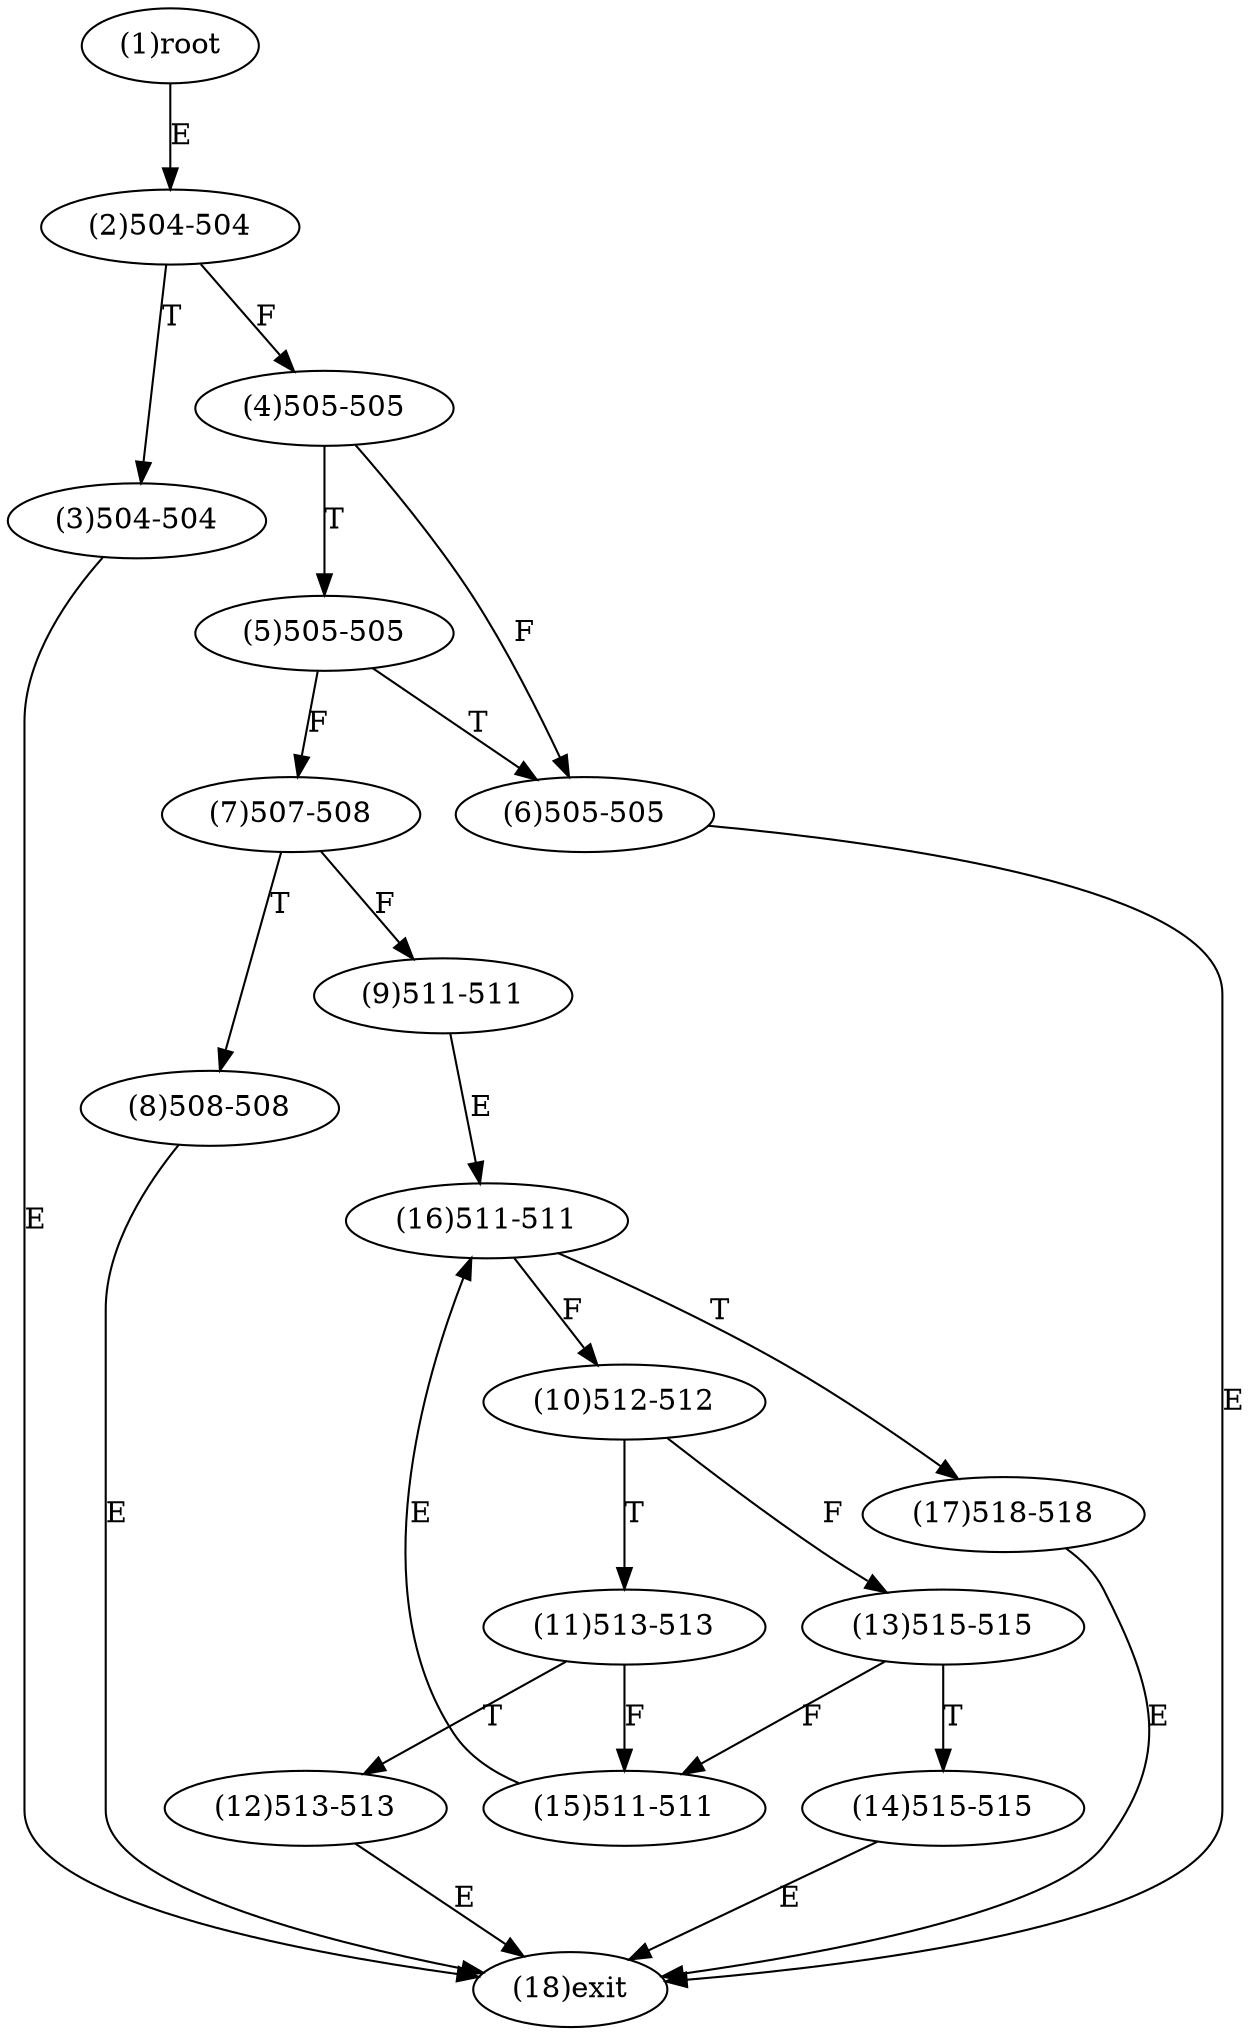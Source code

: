 digraph "" { 
1[ label="(1)root"];
2[ label="(2)504-504"];
3[ label="(3)504-504"];
4[ label="(4)505-505"];
5[ label="(5)505-505"];
6[ label="(6)505-505"];
7[ label="(7)507-508"];
8[ label="(8)508-508"];
9[ label="(9)511-511"];
10[ label="(10)512-512"];
11[ label="(11)513-513"];
12[ label="(12)513-513"];
13[ label="(13)515-515"];
14[ label="(14)515-515"];
15[ label="(15)511-511"];
17[ label="(17)518-518"];
16[ label="(16)511-511"];
18[ label="(18)exit"];
1->2[ label="E"];
2->4[ label="F"];
2->3[ label="T"];
3->18[ label="E"];
4->6[ label="F"];
4->5[ label="T"];
5->7[ label="F"];
5->6[ label="T"];
6->18[ label="E"];
7->9[ label="F"];
7->8[ label="T"];
8->18[ label="E"];
9->16[ label="E"];
10->13[ label="F"];
10->11[ label="T"];
11->15[ label="F"];
11->12[ label="T"];
12->18[ label="E"];
13->15[ label="F"];
13->14[ label="T"];
14->18[ label="E"];
15->16[ label="E"];
16->10[ label="F"];
16->17[ label="T"];
17->18[ label="E"];
}